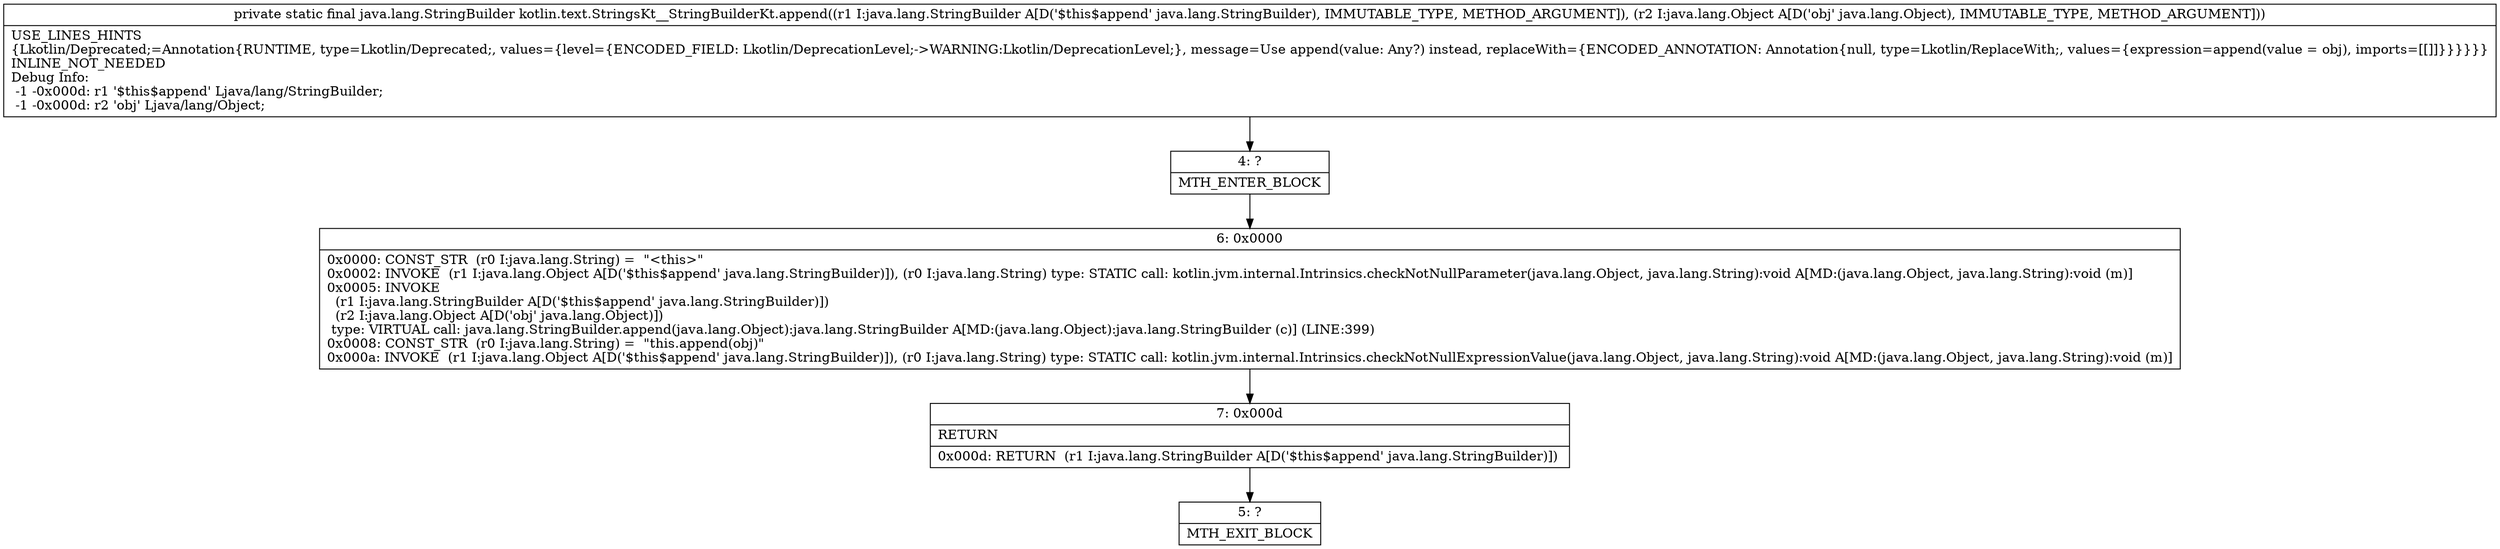 digraph "CFG forkotlin.text.StringsKt__StringBuilderKt.append(Ljava\/lang\/StringBuilder;Ljava\/lang\/Object;)Ljava\/lang\/StringBuilder;" {
Node_4 [shape=record,label="{4\:\ ?|MTH_ENTER_BLOCK\l}"];
Node_6 [shape=record,label="{6\:\ 0x0000|0x0000: CONST_STR  (r0 I:java.lang.String) =  \"\<this\>\" \l0x0002: INVOKE  (r1 I:java.lang.Object A[D('$this$append' java.lang.StringBuilder)]), (r0 I:java.lang.String) type: STATIC call: kotlin.jvm.internal.Intrinsics.checkNotNullParameter(java.lang.Object, java.lang.String):void A[MD:(java.lang.Object, java.lang.String):void (m)]\l0x0005: INVOKE  \l  (r1 I:java.lang.StringBuilder A[D('$this$append' java.lang.StringBuilder)])\l  (r2 I:java.lang.Object A[D('obj' java.lang.Object)])\l type: VIRTUAL call: java.lang.StringBuilder.append(java.lang.Object):java.lang.StringBuilder A[MD:(java.lang.Object):java.lang.StringBuilder (c)] (LINE:399)\l0x0008: CONST_STR  (r0 I:java.lang.String) =  \"this.append(obj)\" \l0x000a: INVOKE  (r1 I:java.lang.Object A[D('$this$append' java.lang.StringBuilder)]), (r0 I:java.lang.String) type: STATIC call: kotlin.jvm.internal.Intrinsics.checkNotNullExpressionValue(java.lang.Object, java.lang.String):void A[MD:(java.lang.Object, java.lang.String):void (m)]\l}"];
Node_7 [shape=record,label="{7\:\ 0x000d|RETURN\l|0x000d: RETURN  (r1 I:java.lang.StringBuilder A[D('$this$append' java.lang.StringBuilder)]) \l}"];
Node_5 [shape=record,label="{5\:\ ?|MTH_EXIT_BLOCK\l}"];
MethodNode[shape=record,label="{private static final java.lang.StringBuilder kotlin.text.StringsKt__StringBuilderKt.append((r1 I:java.lang.StringBuilder A[D('$this$append' java.lang.StringBuilder), IMMUTABLE_TYPE, METHOD_ARGUMENT]), (r2 I:java.lang.Object A[D('obj' java.lang.Object), IMMUTABLE_TYPE, METHOD_ARGUMENT]))  | USE_LINES_HINTS\l\{Lkotlin\/Deprecated;=Annotation\{RUNTIME, type=Lkotlin\/Deprecated;, values=\{level=\{ENCODED_FIELD: Lkotlin\/DeprecationLevel;\-\>WARNING:Lkotlin\/DeprecationLevel;\}, message=Use append(value: Any?) instead, replaceWith=\{ENCODED_ANNOTATION: Annotation\{null, type=Lkotlin\/ReplaceWith;, values=\{expression=append(value = obj), imports=[[]]\}\}\}\}\}\}\lINLINE_NOT_NEEDED\lDebug Info:\l  \-1 \-0x000d: r1 '$this$append' Ljava\/lang\/StringBuilder;\l  \-1 \-0x000d: r2 'obj' Ljava\/lang\/Object;\l}"];
MethodNode -> Node_4;Node_4 -> Node_6;
Node_6 -> Node_7;
Node_7 -> Node_5;
}

